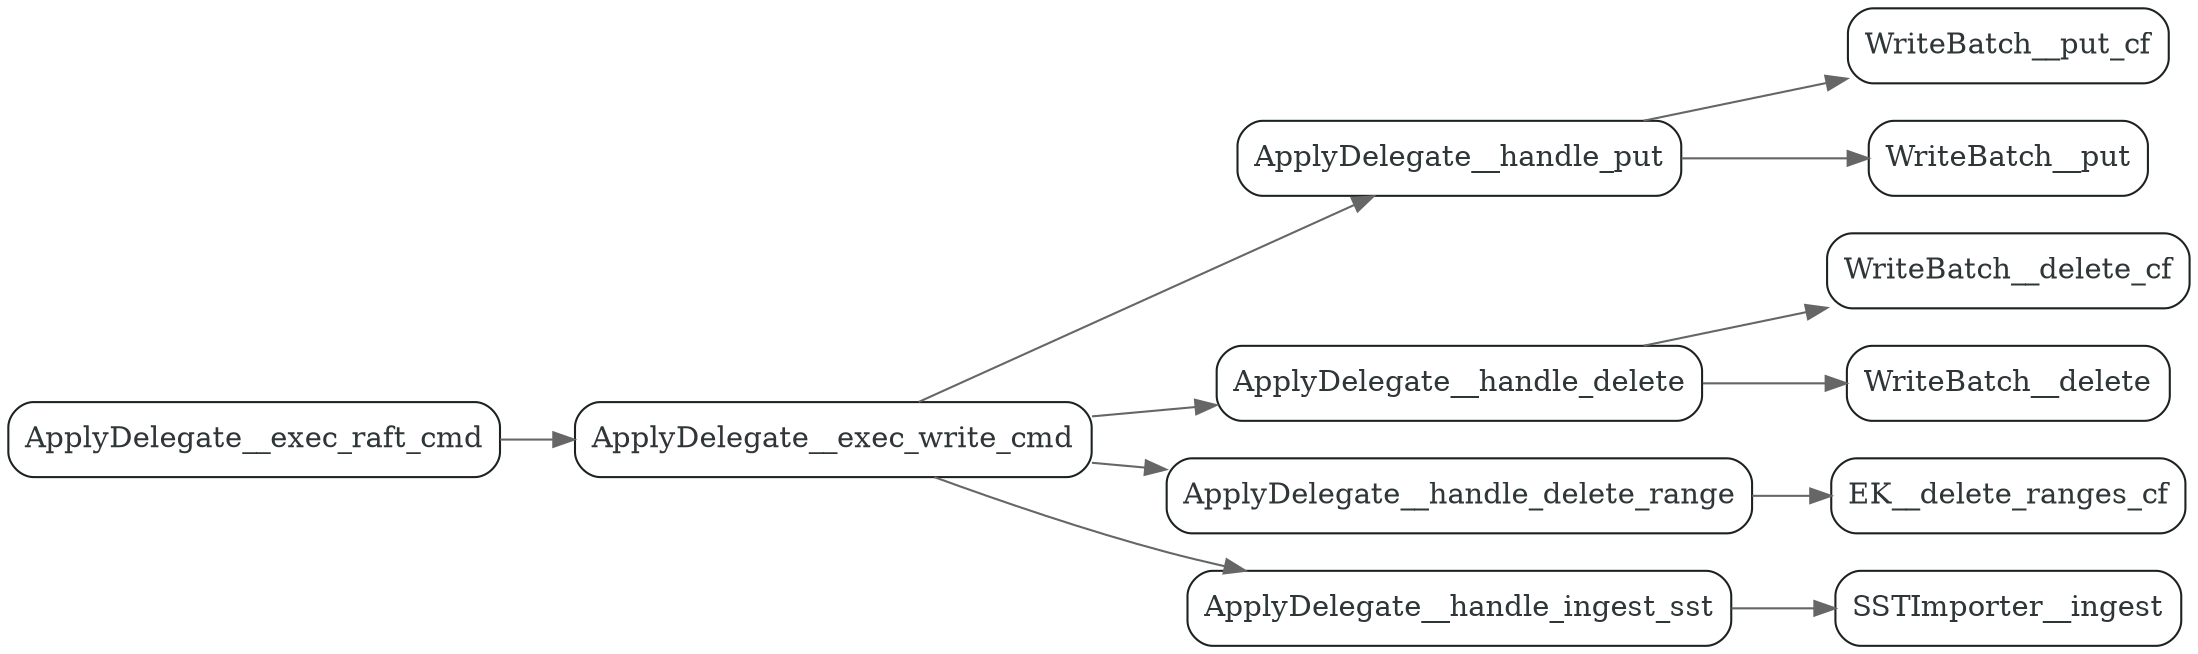 #include "styles.h"
digraph exec_write_cmd {
  node[shape=box;style="rounded";color="#1c2123";fontcolor="#2f3638"];
  edge[color=gray40];
  newrank=true;
  rankdir=LR;

  ApplyDelegate__exec_raft_cmd -> {
    ApplyDelegate__exec_write_cmd;
  }

  ApplyDelegate__exec_write_cmd -> {
    ApplyDelegate__handle_put;
    ApplyDelegate__handle_delete;
    ApplyDelegate__handle_delete_range;
    ApplyDelegate__handle_ingest_sst;
  }

  ApplyDelegate__handle_put -> {
    WriteBatch__put_cf;
    WriteBatch__put;
  }
  ApplyDelegate__handle_delete -> {
    WriteBatch__delete_cf;
    WriteBatch__delete;
  }

  ApplyDelegate__handle_delete_range -> {
    EK__delete_ranges_cf;
  }

  ApplyDelegate__handle_ingest_sst -> {
    SSTImporter__ingest;
  }
}
